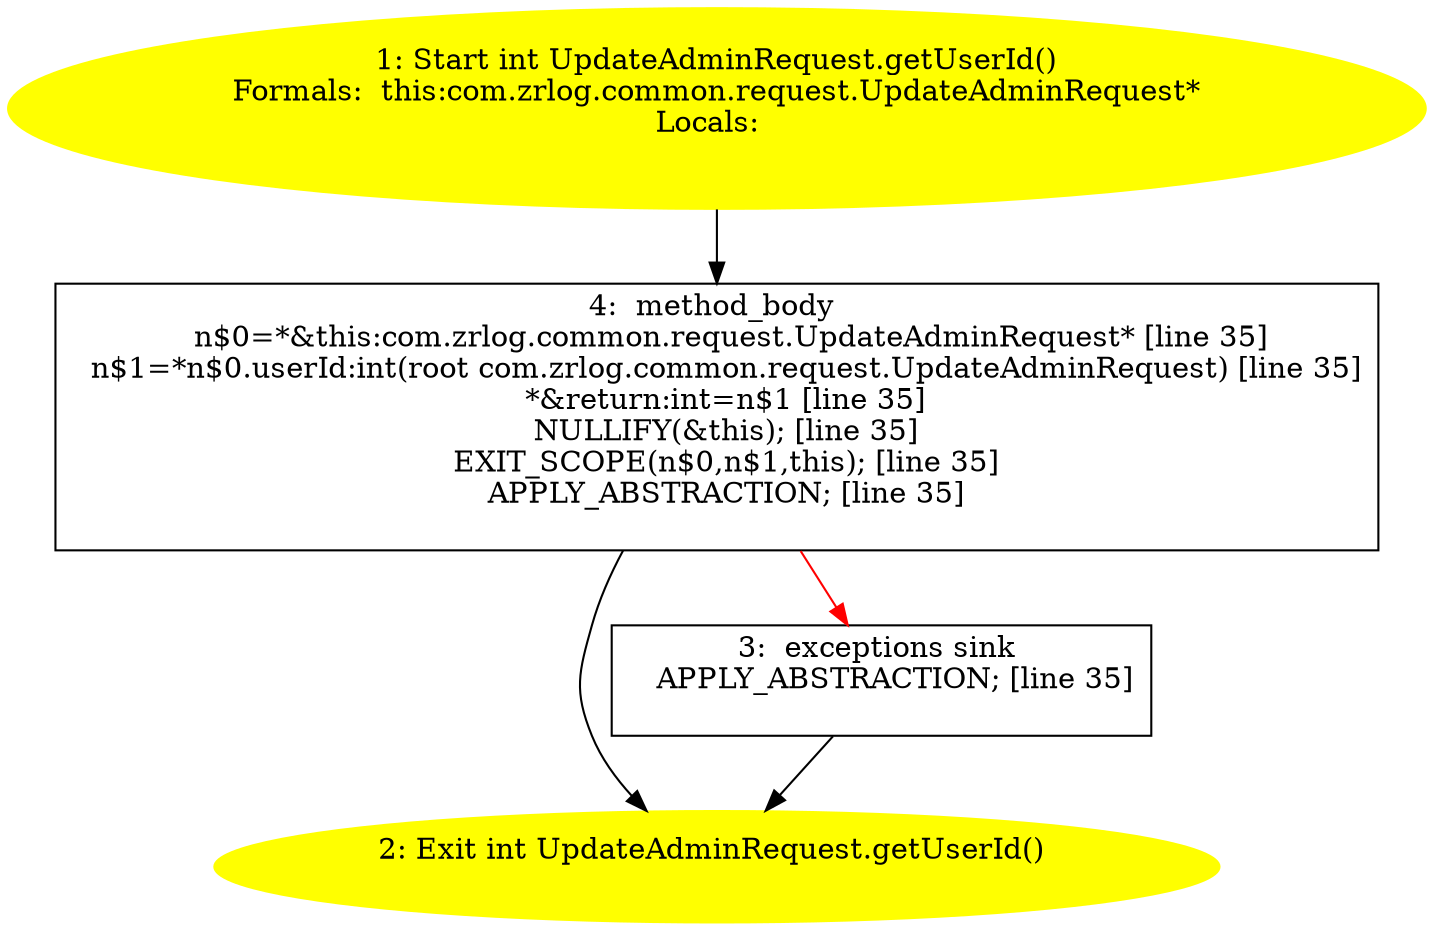 /* @generated */
digraph cfg {
"com.zrlog.common.request.UpdateAdminRequest.getUserId():int.f5b6bc660c27c4bf4a15d17beacd93bd_1" [label="1: Start int UpdateAdminRequest.getUserId()\nFormals:  this:com.zrlog.common.request.UpdateAdminRequest*\nLocals:  \n  " color=yellow style=filled]
	

	 "com.zrlog.common.request.UpdateAdminRequest.getUserId():int.f5b6bc660c27c4bf4a15d17beacd93bd_1" -> "com.zrlog.common.request.UpdateAdminRequest.getUserId():int.f5b6bc660c27c4bf4a15d17beacd93bd_4" ;
"com.zrlog.common.request.UpdateAdminRequest.getUserId():int.f5b6bc660c27c4bf4a15d17beacd93bd_2" [label="2: Exit int UpdateAdminRequest.getUserId() \n  " color=yellow style=filled]
	

"com.zrlog.common.request.UpdateAdminRequest.getUserId():int.f5b6bc660c27c4bf4a15d17beacd93bd_3" [label="3:  exceptions sink \n   APPLY_ABSTRACTION; [line 35]\n " shape="box"]
	

	 "com.zrlog.common.request.UpdateAdminRequest.getUserId():int.f5b6bc660c27c4bf4a15d17beacd93bd_3" -> "com.zrlog.common.request.UpdateAdminRequest.getUserId():int.f5b6bc660c27c4bf4a15d17beacd93bd_2" ;
"com.zrlog.common.request.UpdateAdminRequest.getUserId():int.f5b6bc660c27c4bf4a15d17beacd93bd_4" [label="4:  method_body \n   n$0=*&this:com.zrlog.common.request.UpdateAdminRequest* [line 35]\n  n$1=*n$0.userId:int(root com.zrlog.common.request.UpdateAdminRequest) [line 35]\n  *&return:int=n$1 [line 35]\n  NULLIFY(&this); [line 35]\n  EXIT_SCOPE(n$0,n$1,this); [line 35]\n  APPLY_ABSTRACTION; [line 35]\n " shape="box"]
	

	 "com.zrlog.common.request.UpdateAdminRequest.getUserId():int.f5b6bc660c27c4bf4a15d17beacd93bd_4" -> "com.zrlog.common.request.UpdateAdminRequest.getUserId():int.f5b6bc660c27c4bf4a15d17beacd93bd_2" ;
	 "com.zrlog.common.request.UpdateAdminRequest.getUserId():int.f5b6bc660c27c4bf4a15d17beacd93bd_4" -> "com.zrlog.common.request.UpdateAdminRequest.getUserId():int.f5b6bc660c27c4bf4a15d17beacd93bd_3" [color="red" ];
}
